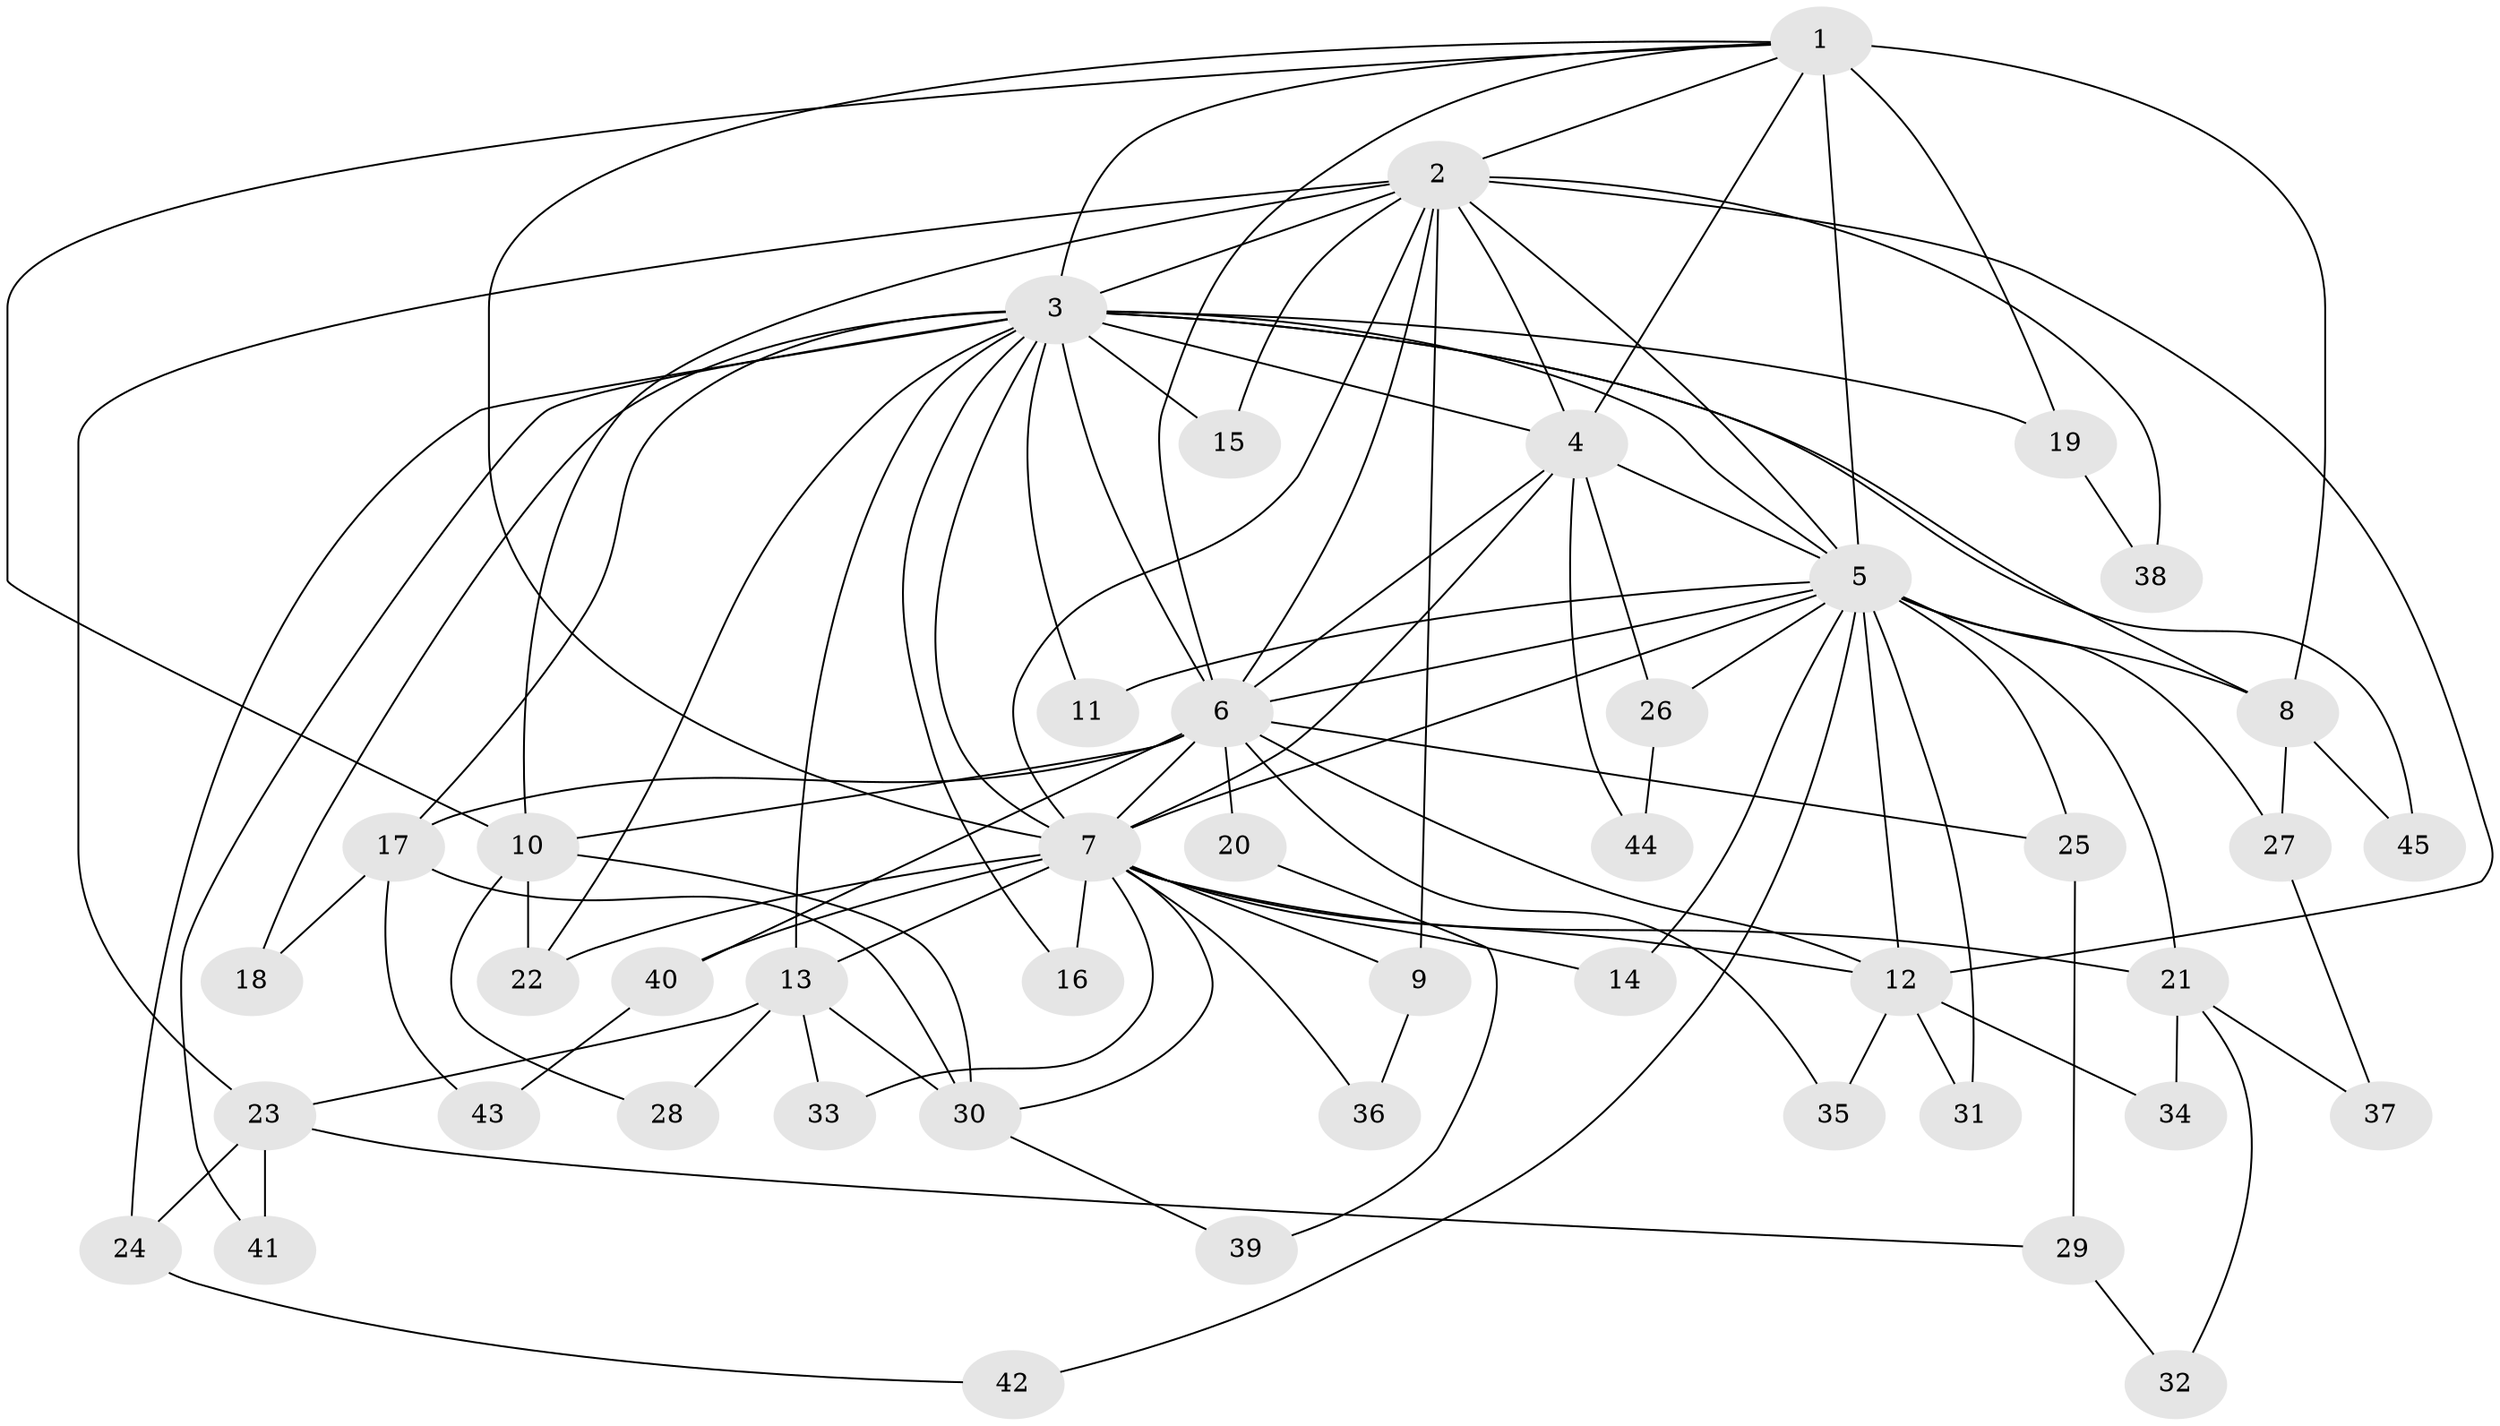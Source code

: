 // original degree distribution, {19: 0.027777777777777776, 18: 0.027777777777777776, 17: 0.013888888888888888, 13: 0.05555555555555555, 21: 0.013888888888888888, 3: 0.20833333333333334, 2: 0.4861111111111111, 7: 0.013888888888888888, 4: 0.05555555555555555, 5: 0.08333333333333333, 6: 0.013888888888888888}
// Generated by graph-tools (version 1.1) at 2025/49/03/04/25 22:49:40]
// undirected, 45 vertices, 103 edges
graph export_dot {
  node [color=gray90,style=filled];
  1;
  2;
  3;
  4;
  5;
  6;
  7;
  8;
  9;
  10;
  11;
  12;
  13;
  14;
  15;
  16;
  17;
  18;
  19;
  20;
  21;
  22;
  23;
  24;
  25;
  26;
  27;
  28;
  29;
  30;
  31;
  32;
  33;
  34;
  35;
  36;
  37;
  38;
  39;
  40;
  41;
  42;
  43;
  44;
  45;
  1 -- 2 [weight=2.0];
  1 -- 3 [weight=4.0];
  1 -- 4 [weight=2.0];
  1 -- 5 [weight=10.0];
  1 -- 6 [weight=2.0];
  1 -- 7 [weight=4.0];
  1 -- 8 [weight=2.0];
  1 -- 10 [weight=1.0];
  1 -- 19 [weight=1.0];
  2 -- 3 [weight=3.0];
  2 -- 4 [weight=2.0];
  2 -- 5 [weight=2.0];
  2 -- 6 [weight=1.0];
  2 -- 7 [weight=2.0];
  2 -- 9 [weight=1.0];
  2 -- 10 [weight=1.0];
  2 -- 12 [weight=1.0];
  2 -- 15 [weight=1.0];
  2 -- 23 [weight=1.0];
  2 -- 38 [weight=1.0];
  3 -- 4 [weight=2.0];
  3 -- 5 [weight=3.0];
  3 -- 6 [weight=3.0];
  3 -- 7 [weight=4.0];
  3 -- 8 [weight=2.0];
  3 -- 11 [weight=1.0];
  3 -- 13 [weight=1.0];
  3 -- 15 [weight=1.0];
  3 -- 16 [weight=1.0];
  3 -- 17 [weight=1.0];
  3 -- 18 [weight=1.0];
  3 -- 19 [weight=1.0];
  3 -- 22 [weight=2.0];
  3 -- 24 [weight=1.0];
  3 -- 41 [weight=1.0];
  3 -- 45 [weight=1.0];
  4 -- 5 [weight=2.0];
  4 -- 6 [weight=1.0];
  4 -- 7 [weight=2.0];
  4 -- 26 [weight=1.0];
  4 -- 44 [weight=1.0];
  5 -- 6 [weight=1.0];
  5 -- 7 [weight=3.0];
  5 -- 8 [weight=2.0];
  5 -- 11 [weight=1.0];
  5 -- 12 [weight=2.0];
  5 -- 14 [weight=1.0];
  5 -- 21 [weight=1.0];
  5 -- 25 [weight=1.0];
  5 -- 26 [weight=1.0];
  5 -- 27 [weight=1.0];
  5 -- 31 [weight=1.0];
  5 -- 42 [weight=1.0];
  6 -- 7 [weight=2.0];
  6 -- 10 [weight=1.0];
  6 -- 12 [weight=1.0];
  6 -- 17 [weight=1.0];
  6 -- 20 [weight=1.0];
  6 -- 25 [weight=1.0];
  6 -- 35 [weight=1.0];
  6 -- 40 [weight=1.0];
  7 -- 9 [weight=1.0];
  7 -- 12 [weight=1.0];
  7 -- 13 [weight=1.0];
  7 -- 14 [weight=1.0];
  7 -- 16 [weight=1.0];
  7 -- 21 [weight=1.0];
  7 -- 22 [weight=1.0];
  7 -- 30 [weight=1.0];
  7 -- 33 [weight=1.0];
  7 -- 36 [weight=1.0];
  7 -- 40 [weight=1.0];
  8 -- 27 [weight=1.0];
  8 -- 45 [weight=1.0];
  9 -- 36 [weight=1.0];
  10 -- 22 [weight=1.0];
  10 -- 28 [weight=1.0];
  10 -- 30 [weight=1.0];
  12 -- 31 [weight=1.0];
  12 -- 34 [weight=1.0];
  12 -- 35 [weight=1.0];
  13 -- 23 [weight=1.0];
  13 -- 28 [weight=1.0];
  13 -- 30 [weight=1.0];
  13 -- 33 [weight=1.0];
  17 -- 18 [weight=1.0];
  17 -- 30 [weight=1.0];
  17 -- 43 [weight=1.0];
  19 -- 38 [weight=1.0];
  20 -- 39 [weight=1.0];
  21 -- 32 [weight=1.0];
  21 -- 34 [weight=1.0];
  21 -- 37 [weight=1.0];
  23 -- 24 [weight=1.0];
  23 -- 29 [weight=1.0];
  23 -- 41 [weight=1.0];
  24 -- 42 [weight=1.0];
  25 -- 29 [weight=1.0];
  26 -- 44 [weight=1.0];
  27 -- 37 [weight=1.0];
  29 -- 32 [weight=1.0];
  30 -- 39 [weight=1.0];
  40 -- 43 [weight=1.0];
}

